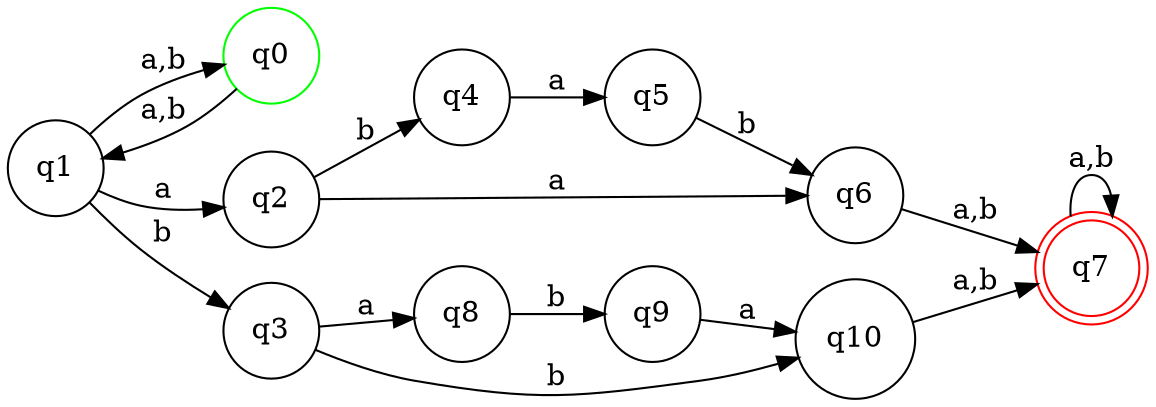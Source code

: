 digraph G{
  rankdir=LR;
  node [shape = doublecircle] q7;
  node [shape = circle];
  q0 [color = green];
  q7 [color = red];

  q0 -> q1 [label = "a,b"];
  q1 -> q0 [label = "a,b"];
  
  q1 -> q2 [label = "a"];
  q1 -> q3 [label = "b"];
  
  q2 -> q4 [label = "b"];
  q4 -> q5 [label = "a"];
  q5 -> q6 [label = "b"];
  
  q2 -> q6 [label = "a"];
  q6 -> q7 [label = "a,b"];
  q7 -> q7 [label = "a,b"];
  
  q3 -> q8 [label = "a"];
  q8 -> q9 [label = "b"];
  q9 -> q10 [label = "a"];
  
  q3 -> q10 [label = "b"];
  q10 -> q7 [label = "a,b"];
  
}